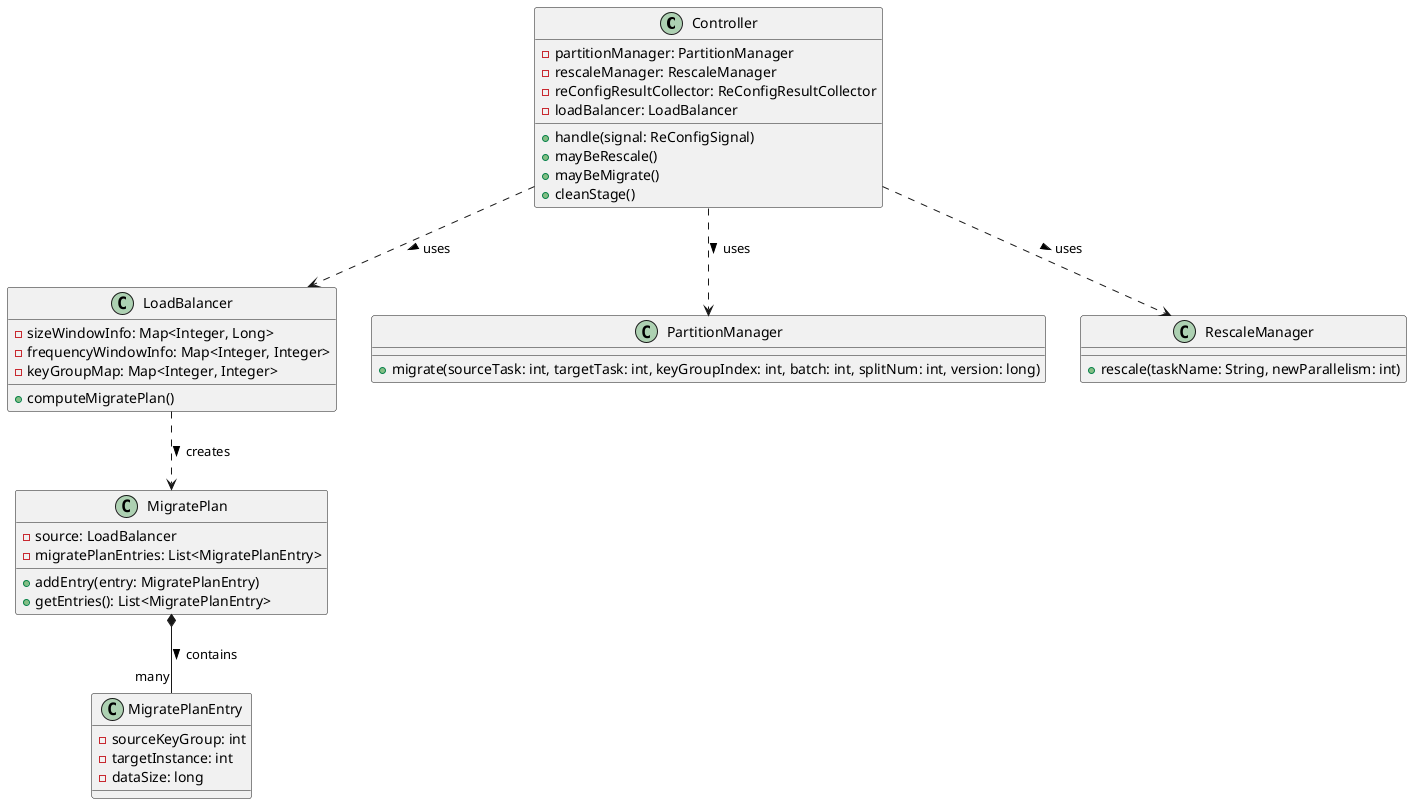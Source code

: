 @startuml
class Controller {
    - partitionManager: PartitionManager
    - rescaleManager: RescaleManager
    - reConfigResultCollector: ReConfigResultCollector
    - loadBalancer: LoadBalancer
    + handle(signal: ReConfigSignal)
    + mayBeRescale()
    + mayBeMigrate()
    + cleanStage()
}

class LoadBalancer {
    - sizeWindowInfo: Map<Integer, Long>
    - frequencyWindowInfo: Map<Integer, Integer>
    - keyGroupMap: Map<Integer, Integer>
    + computeMigratePlan()
}

class PartitionManager {
    +migrate(sourceTask: int, targetTask: int, keyGroupIndex: int, batch: int, splitNum: int, version: long)
}

class MigratePlan {
    -source: LoadBalancer
    -migratePlanEntries: List<MigratePlanEntry>
    +addEntry(entry: MigratePlanEntry)
    +getEntries(): List<MigratePlanEntry>
}

class MigratePlanEntry {
    -sourceKeyGroup: int
    -targetInstance: int
    -dataSize: long
}

class RescaleManager {
    +rescale(taskName: String, newParallelism: int)
}

' Relationships
Controller ..> LoadBalancer : uses >
Controller ..> PartitionManager : uses >
Controller ..> RescaleManager : uses >
LoadBalancer ..> MigratePlan : creates >
MigratePlan *-- "many" MigratePlanEntry : contains >
@enduml

